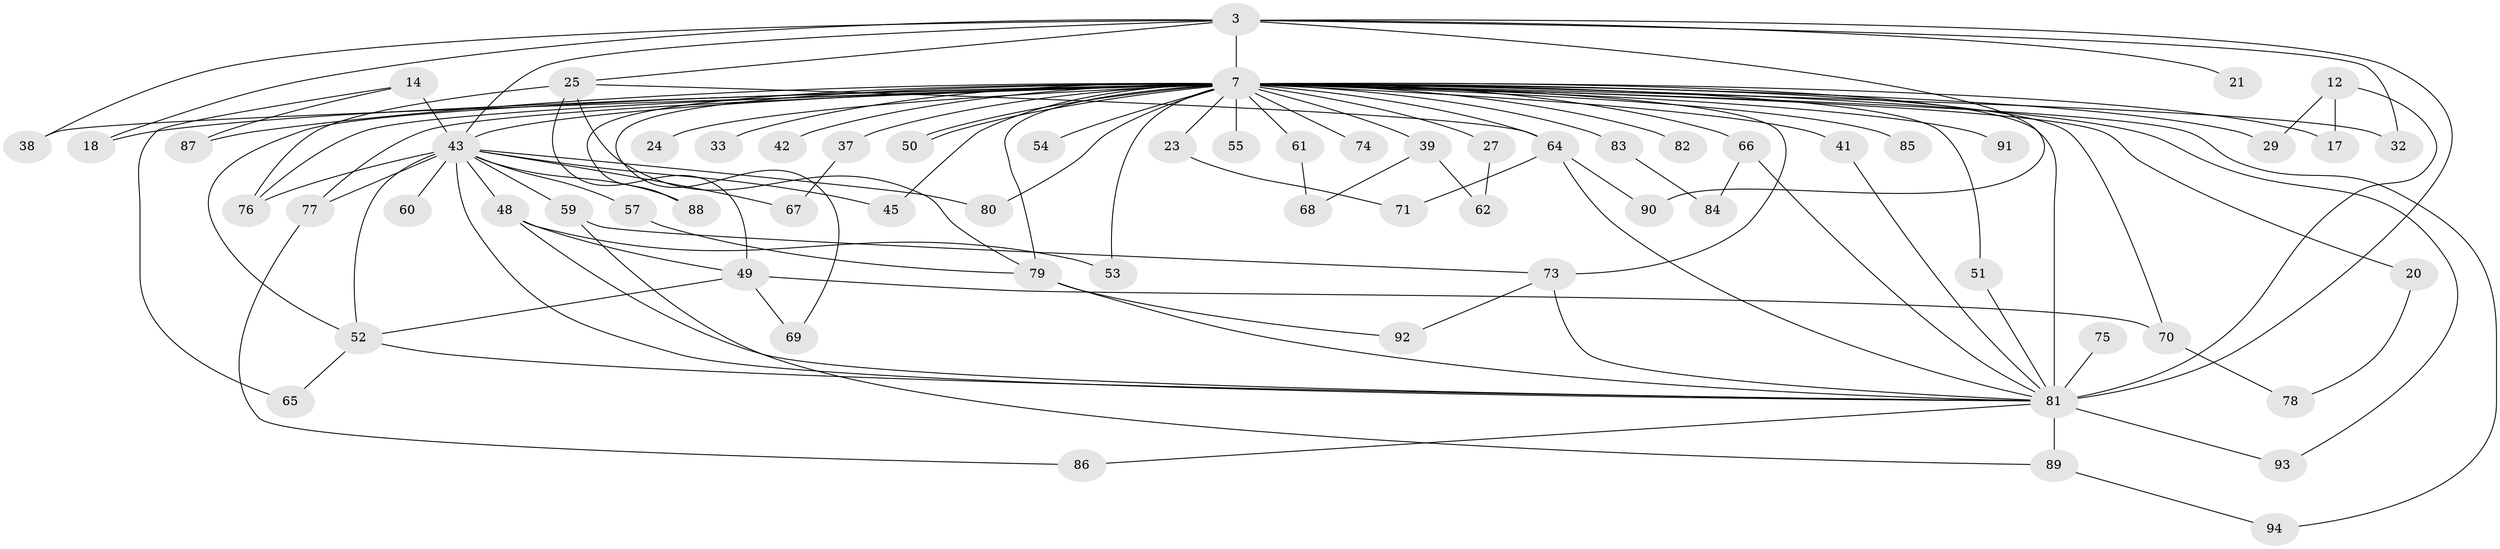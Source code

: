 // original degree distribution, {12: 0.010638297872340425, 15: 0.02127659574468085, 14: 0.010638297872340425, 36: 0.010638297872340425, 22: 0.010638297872340425, 24: 0.010638297872340425, 26: 0.010638297872340425, 18: 0.010638297872340425, 23: 0.010638297872340425, 2: 0.5425531914893617, 4: 0.10638297872340426, 3: 0.20212765957446807, 7: 0.010638297872340425, 5: 0.031914893617021274}
// Generated by graph-tools (version 1.1) at 2025/48/03/04/25 21:48:48]
// undirected, 65 vertices, 111 edges
graph export_dot {
graph [start="1"]
  node [color=gray90,style=filled];
  3 [super="+1"];
  7 [super="+5+6"];
  12;
  14;
  17;
  18;
  20;
  21;
  23 [super="+15"];
  24;
  25;
  27 [super="+13"];
  29;
  32;
  33;
  37;
  38;
  39;
  41 [super="+16"];
  42;
  43 [super="+26+9"];
  45;
  48 [super="+30"];
  49 [super="+31"];
  50;
  51;
  52 [super="+35+44+28"];
  53;
  54;
  55;
  57;
  59;
  60;
  61;
  62;
  64 [super="+47"];
  65;
  66 [super="+63"];
  67;
  68;
  69;
  70;
  71;
  73 [super="+56"];
  74;
  75 [super="+34"];
  76 [super="+46"];
  77 [super="+58"];
  78;
  79 [super="+72"];
  80;
  81 [super="+11+40"];
  82;
  83;
  84;
  85;
  86;
  87;
  88 [super="+36"];
  89;
  90;
  91;
  92;
  93;
  94;
  3 -- 7 [weight=8];
  3 -- 18;
  3 -- 21 [weight=2];
  3 -- 25;
  3 -- 32;
  3 -- 90;
  3 -- 38;
  3 -- 81 [weight=4];
  3 -- 43 [weight=5];
  7 -- 24 [weight=2];
  7 -- 27 [weight=2];
  7 -- 32;
  7 -- 38;
  7 -- 42 [weight=2];
  7 -- 50;
  7 -- 50;
  7 -- 53;
  7 -- 54 [weight=2];
  7 -- 69;
  7 -- 70;
  7 -- 74 [weight=2];
  7 -- 85 [weight=2];
  7 -- 79 [weight=3];
  7 -- 18;
  7 -- 82 [weight=2];
  7 -- 83 [weight=2];
  7 -- 23 [weight=3];
  7 -- 88 [weight=2];
  7 -- 33 [weight=2];
  7 -- 39 [weight=2];
  7 -- 17;
  7 -- 20;
  7 -- 29;
  7 -- 37;
  7 -- 41 [weight=2];
  7 -- 43 [weight=10];
  7 -- 45;
  7 -- 51;
  7 -- 55;
  7 -- 61;
  7 -- 66 [weight=2];
  7 -- 73 [weight=2];
  7 -- 76;
  7 -- 77 [weight=2];
  7 -- 80;
  7 -- 81 [weight=11];
  7 -- 87;
  7 -- 91 [weight=2];
  7 -- 93;
  7 -- 94;
  7 -- 52 [weight=2];
  7 -- 64;
  12 -- 17;
  12 -- 29;
  12 -- 81;
  14 -- 65;
  14 -- 87;
  14 -- 43 [weight=2];
  20 -- 78;
  23 -- 71;
  25 -- 49;
  25 -- 79;
  25 -- 76;
  25 -- 64;
  27 -- 62;
  37 -- 67;
  39 -- 62;
  39 -- 68;
  41 -- 81;
  43 -- 57;
  43 -- 67;
  43 -- 45;
  43 -- 80;
  43 -- 48 [weight=2];
  43 -- 77;
  43 -- 81 [weight=4];
  43 -- 88;
  43 -- 59;
  43 -- 60 [weight=2];
  43 -- 52;
  43 -- 76;
  48 -- 53;
  48 -- 81;
  48 -- 49;
  49 -- 69;
  49 -- 70;
  49 -- 52;
  51 -- 81;
  52 -- 81 [weight=2];
  52 -- 65;
  57 -- 79;
  59 -- 89;
  59 -- 73;
  61 -- 68;
  64 -- 71;
  64 -- 90;
  64 -- 81;
  66 -- 84;
  66 -- 81;
  70 -- 78;
  73 -- 92;
  73 -- 81;
  75 -- 81 [weight=3];
  77 -- 86;
  79 -- 92;
  79 -- 81;
  81 -- 86;
  81 -- 89;
  81 -- 93;
  83 -- 84;
  89 -- 94;
}
